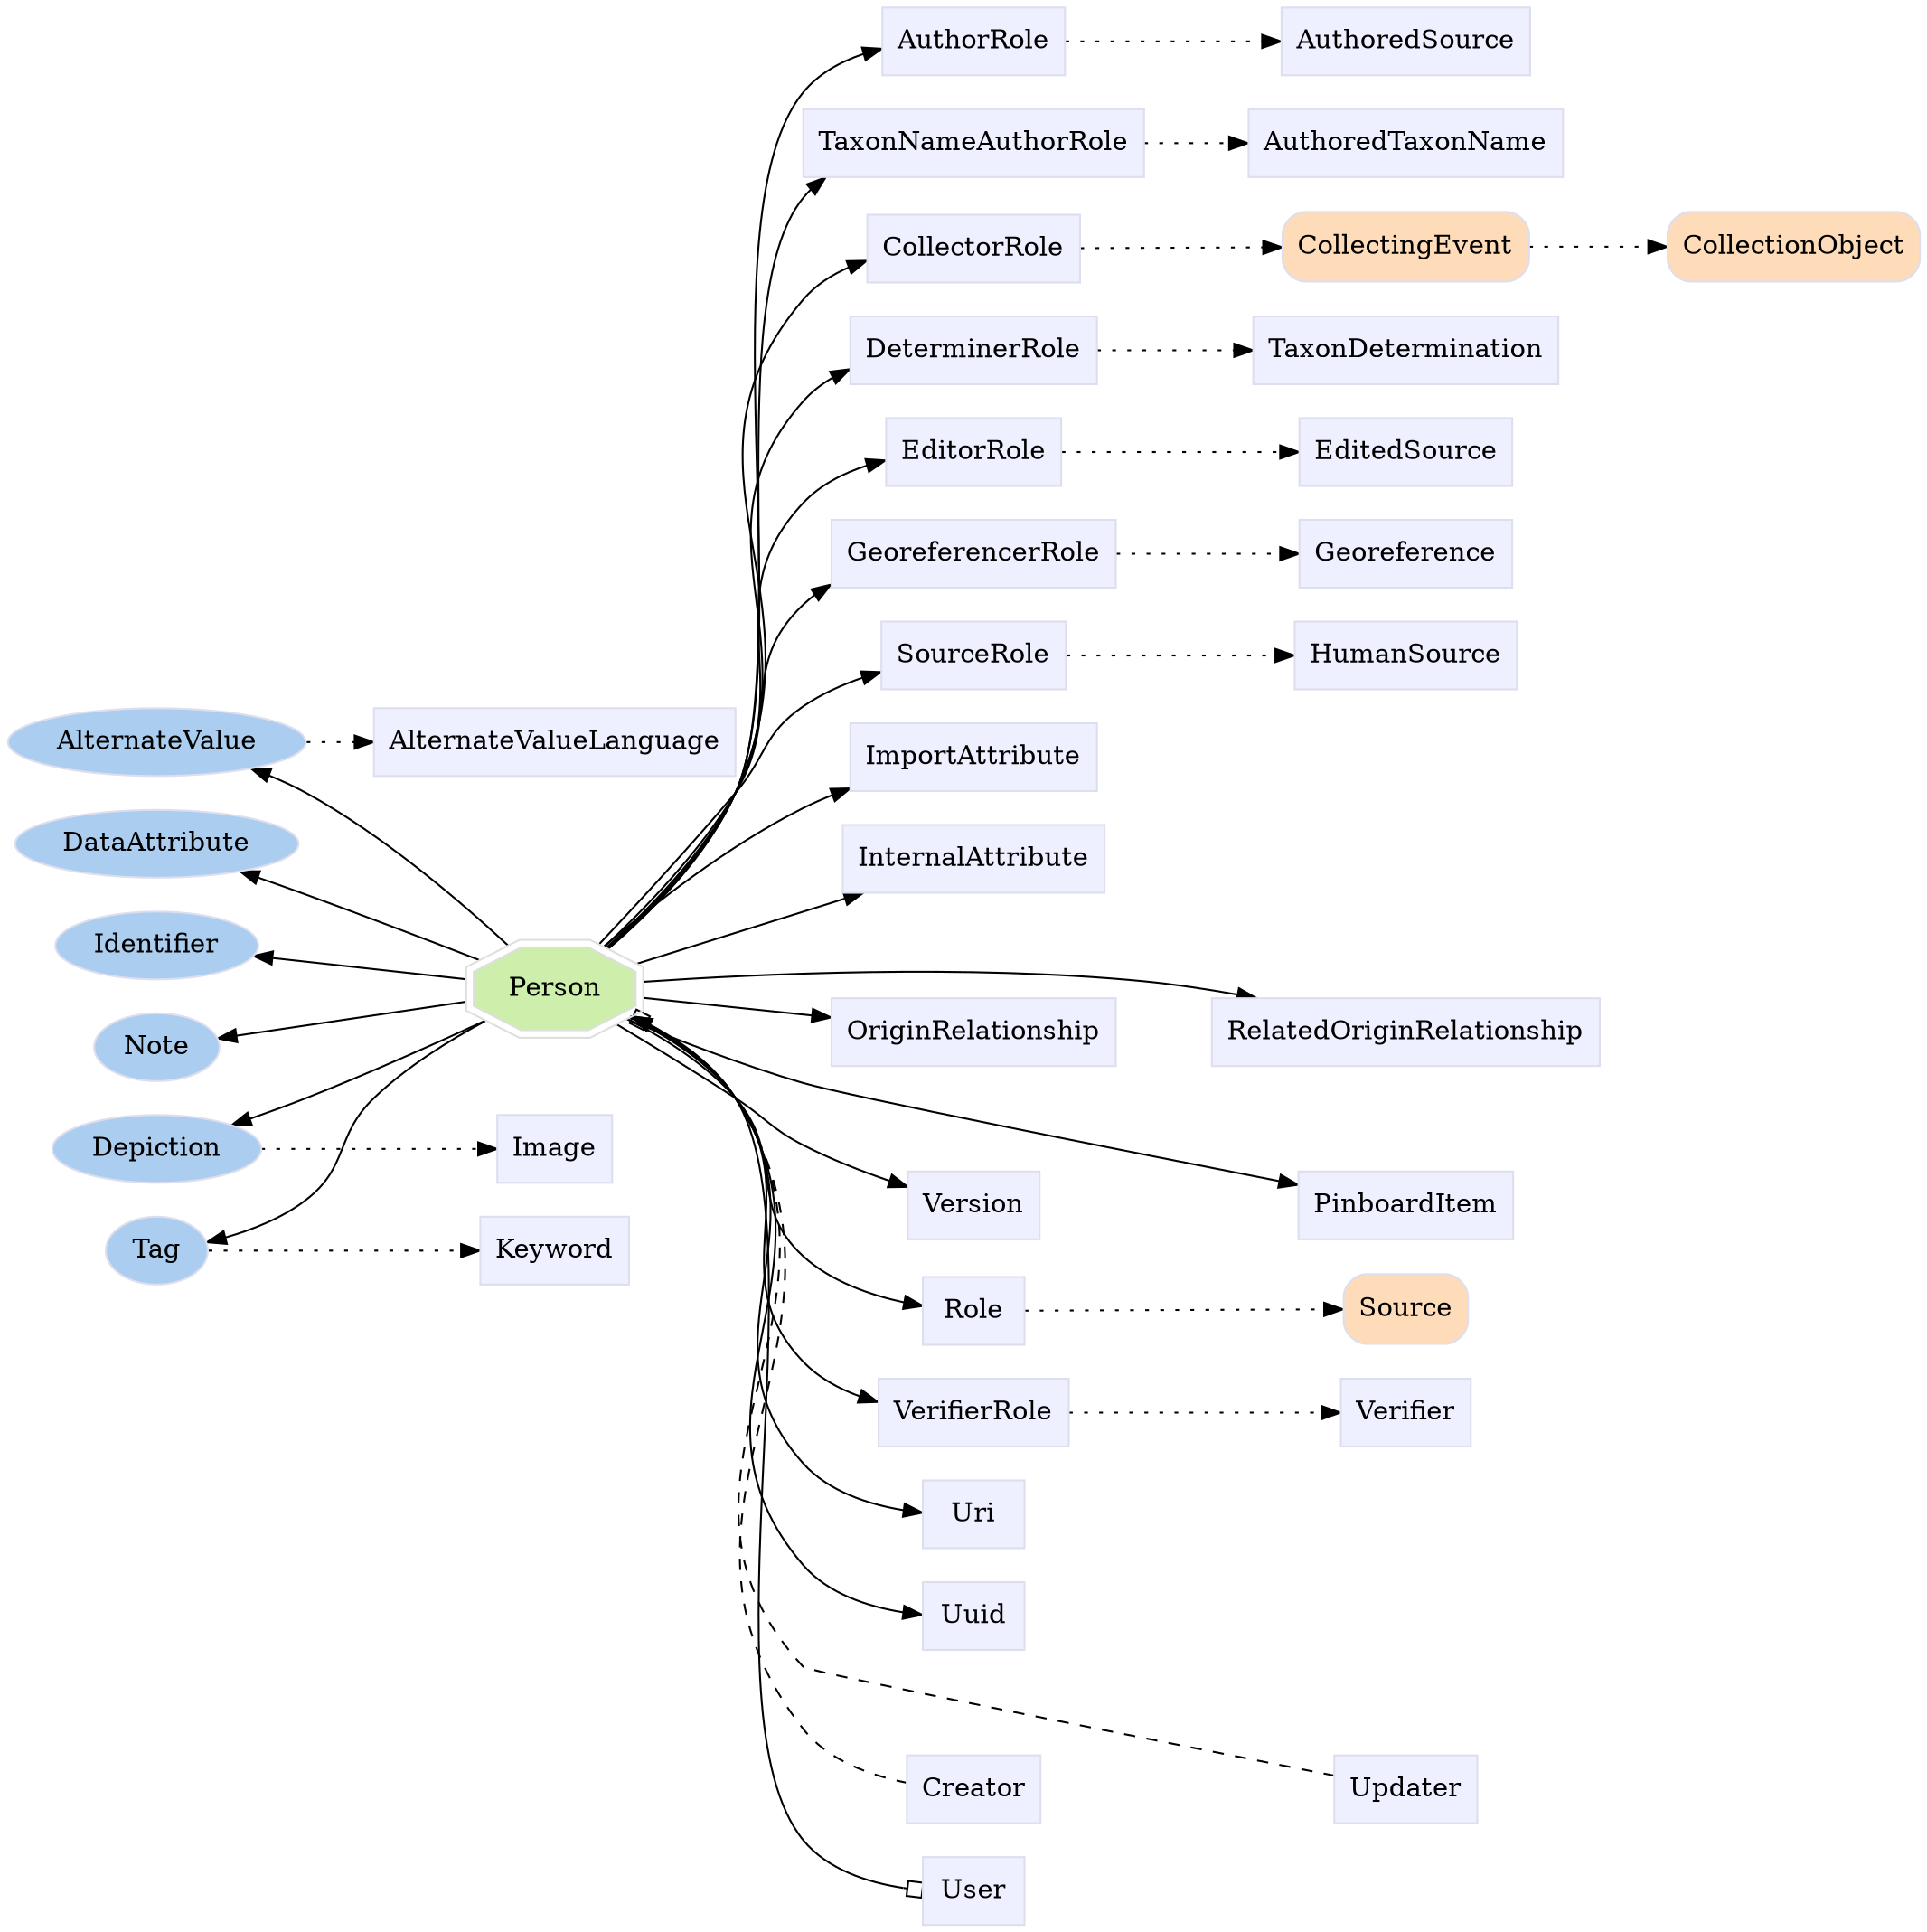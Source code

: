 digraph Person {
	graph [bb="0,0,842.89,1018",
		label="",
		outputorder=edgesfirst,
		rankdir=LR
	];
	node [label="\N"];
	subgraph annotator_cluster {
		graph [rank=min];
		AlternateValue	[color="#dddeee",
			fillcolor="#abcdef",
			group=annotator,
			height=0.5,
			href="/develop/Data/models.html#alternate-value",
			label=AlternateValue,
			pos="66.194,630",
			shape=oval,
			style=filled,
			target=_top,
			width=1.8387];
		DataAttribute	[color="#dddeee",
			fillcolor="#abcdef",
			group=annotator,
			height=0.5,
			href="/develop/Data/models.html#data-attribute",
			label=DataAttribute,
			pos="66.194,576",
			shape=oval,
			style=filled,
			target=_top,
			width=1.7108];
		Depiction	[color="#dddeee",
			fillcolor="#abcdef",
			group=annotator,
			height=0.5,
			href="/develop/Data/models.html#depiction",
			label=Depiction,
			pos="66.194,414",
			shape=oval,
			style=filled,
			target=_top,
			width=1.3127];
		Identifier	[color="#dddeee",
			fillcolor="#abcdef",
			group=annotator,
			height=0.5,
			href="/develop/Data/models.html#identifier",
			label=Identifier,
			pos="66.194,522",
			shape=oval,
			style=filled,
			target=_top,
			width=1.2558];
		Tag	[color="#dddeee",
			fillcolor="#abcdef",
			group=annotator,
			height=0.5,
			href="/develop/Data/models.html#tag",
			label=Tag,
			pos="66.194,360",
			shape=oval,
			style=filled,
			target=_top,
			width=0.75];
		Note	[color="#dddeee",
			fillcolor="#abcdef",
			group=annotator,
			height=0.5,
			href="/develop/Data/models.html#note",
			label=Note,
			pos="66.194,468",
			shape=oval,
			style=filled,
			target=_top,
			width=0.80088];
	}
	subgraph core {
		CollectingEvent	[color="#dddeee",
			fillcolor="#fedcba",
			group=core,
			height=0.51389,
			href="/develop/Data/models.html#collecting-event",
			label=CollectingEvent,
			pos="618.26,891",
			shape=Mrecord,
			style=filled,
			target=_top,
			width=1.441];
		CollectionObject	[color="#dddeee",
			fillcolor="#fedcba",
			group=core,
			height=0.51389,
			href="/develop/Data/models.html#collection-object",
			label=CollectionObject,
			pos="788.76,891",
			shape=Mrecord,
			style=filled,
			target=_top,
			width=1.5035];
		Source	[color="#dddeee",
			fillcolor="#fedcba",
			group=core,
			height=0.51389,
			href="/develop/Data/models.html#source",
			label=Source,
			pos="618.26,327",
			shape=Mrecord,
			style=filled,
			target=_top,
			width=0.75];
	}
	subgraph supporting {
		Person	[color="#dedede",
			fillcolor="#cdefab",
			group=target,
			height=0.61111,
			href="/develop/Data/models.html#person",
			label=Person,
			pos="243.51,497",
			shape=doubleoctagon,
			style=filled,
			target=_top,
			width=1.1934];
		AlternateValueLanguage	[color="#dddeee",
			fillcolor="#eeefff",
			group=supporting,
			height=0.5,
			href="/develop/Data/models.html#alternate-value-language",
			label=AlternateValueLanguage,
			pos="243.51,630",
			shape=box,
			style=filled,
			target=_top,
			width=2.0868];
		AuthorRole	[color="#dddeee",
			fillcolor="#eeefff",
			group=supporting,
			height=0.5,
			href="/develop/Data/models.html#author-role",
			label=AuthorRole,
			pos="428.26,1000",
			shape=box,
			style=filled,
			target=_top,
			width=1.1076];
		AuthoredSource	[color="#dddeee",
			fillcolor="#eeefff",
			group=supporting,
			height=0.5,
			href="/develop/Data/models.html#authored-source",
			label=AuthoredSource,
			pos="618.26,1000",
			shape=box,
			style=filled,
			target=_top,
			width=1.4514];
		TaxonNameAuthorRole	[color="#dddeee",
			fillcolor="#eeefff",
			group=supporting,
			height=0.5,
			href="/develop/Data/models.html#taxon-name-author-role",
			label=TaxonNameAuthorRole,
			pos="428.26,946",
			shape=box,
			style=filled,
			target=_top,
			width=2.0451];
		AuthoredTaxonName	[color="#dddeee",
			fillcolor="#eeefff",
			group=supporting,
			height=0.5,
			href="/develop/Data/models.html#authored-taxon-name",
			label=AuthoredTaxonName,
			pos="618.26,946",
			shape=box,
			style=filled,
			target=_top,
			width=1.8681];
		CollectorRole	[color="#dddeee",
			fillcolor="#eeefff",
			group=supporting,
			height=0.5,
			href="/develop/Data/models.html#collector-role",
			label=CollectorRole,
			pos="428.26,891",
			shape=box,
			style=filled,
			target=_top,
			width=1.2743];
		DeterminerRole	[color="#dddeee",
			fillcolor="#eeefff",
			group=supporting,
			height=0.5,
			href="/develop/Data/models.html#determiner-role",
			label=DeterminerRole,
			pos="428.26,836",
			shape=box,
			style=filled,
			target=_top,
			width=1.441];
		EditorRole	[color="#dddeee",
			fillcolor="#eeefff",
			group=supporting,
			height=0.5,
			href="/develop/Data/models.html#editor-role",
			label=EditorRole,
			pos="428.26,782",
			shape=box,
			style=filled,
			target=_top,
			width=1.0451];
		EditedSource	[color="#dddeee",
			fillcolor="#eeefff",
			group=supporting,
			height=0.5,
			href="/develop/Data/models.html#edited-source",
			label=EditedSource,
			pos="618.26,782",
			shape=box,
			style=filled,
			target=_top,
			width=1.2326];
		GeoreferencerRole	[color="#dddeee",
			fillcolor="#eeefff",
			group=supporting,
			height=0.5,
			href="/develop/Data/models.html#georeferencer-role",
			label=GeoreferencerRole,
			pos="428.26,728",
			shape=box,
			style=filled,
			target=_top,
			width=1.6493];
		Georeference	[color="#dddeee",
			fillcolor="#eeefff",
			group=supporting,
			height=0.5,
			href="/develop/Data/models.html#georeference",
			label=Georeference,
			pos="618.26,728",
			shape=box,
			style=filled,
			target=_top,
			width=1.2326];
		SourceRole	[color="#dddeee",
			fillcolor="#eeefff",
			group=supporting,
			height=0.5,
			href="/develop/Data/models.html#source-role",
			label=SourceRole,
			pos="428.26,674",
			shape=box,
			style=filled,
			target=_top,
			width=1.0972];
		HumanSource	[color="#dddeee",
			fillcolor="#eeefff",
			group=supporting,
			height=0.5,
			href="/develop/Data/models.html#human-source",
			label=HumanSource,
			pos="618.26,674",
			shape=box,
			style=filled,
			target=_top,
			width=1.3056];
		Image	[color="#dddeee",
			fillcolor="#eeefff",
			group=supporting,
			height=0.5,
			href="/develop/Data/models.html#image",
			label=Image,
			pos="243.51,414",
			shape=box,
			style=filled,
			target=_top,
			width=0.75];
		ImportAttribute	[color="#dddeee",
			fillcolor="#eeefff",
			group=supporting,
			height=0.5,
			href="/develop/Data/models.html#import-attribute",
			label=ImportAttribute,
			pos="428.26,620",
			shape=box,
			style=filled,
			target=_top,
			width=1.4201];
		InternalAttribute	[color="#dddeee",
			fillcolor="#eeefff",
			group=supporting,
			height=0.5,
			href="/develop/Data/models.html#internal-attribute",
			label=InternalAttribute,
			pos="428.26,566",
			shape=box,
			style=filled,
			target=_top,
			width=1.4826];
		Keyword	[color="#dddeee",
			fillcolor="#eeefff",
			group=supporting,
			height=0.5,
			href="/develop/Data/models.html#keyword",
			label=Keyword,
			pos="243.51,360",
			shape=box,
			style=filled,
			target=_top,
			width=0.92014];
		OriginRelationship	[color="#dddeee",
			fillcolor="#eeefff",
			group=supporting,
			height=0.5,
			href="/develop/Data/models.html#origin-relationship",
			label=OriginRelationship,
			pos="428.26,474",
			shape=box,
			style=filled,
			target=_top,
			width=1.6597];
		PinboardItem	[color="#dddeee",
			fillcolor="#eeefff",
			group=supporting,
			height=0.5,
			href="/develop/Data/models.html#pinboard-item",
			label=PinboardItem,
			pos="618.26,382",
			shape=box,
			style=filled,
			target=_top,
			width=1.2535];
		RelatedOriginRelationship	[color="#dddeee",
			fillcolor="#eeefff",
			group=supporting,
			height=0.5,
			href="/develop/Data/models.html#related-origin-relationship",
			label=RelatedOriginRelationship,
			pos="618.26,474",
			shape=box,
			style=filled,
			target=_top,
			width=2.2326];
		Role	[color="#dddeee",
			fillcolor="#eeefff",
			group=supporting,
			height=0.5,
			href="/develop/Data/models.html#role",
			label=Role,
			pos="428.26,326",
			shape=box,
			style=filled,
			target=_top,
			width=0.75];
		TaxonDetermination	[color="#dddeee",
			fillcolor="#eeefff",
			group=supporting,
			height=0.5,
			href="/develop/Data/models.html#taxon-determination",
			label=TaxonDetermination,
			pos="618.26,836",
			shape=box,
			style=filled,
			target=_top,
			width=1.7951];
		Uri	[color="#dddeee",
			fillcolor="#eeefff",
			group=supporting,
			height=0.5,
			href="/develop/Data/models.html#uri",
			label=Uri,
			pos="428.26,218",
			shape=box,
			style=filled,
			target=_top,
			width=0.75];
		Uuid	[color="#dddeee",
			fillcolor="#eeefff",
			group=supporting,
			height=0.5,
			href="/develop/Data/models.html#uuid",
			label=Uuid,
			pos="428.26,164",
			shape=box,
			style=filled,
			target=_top,
			width=0.75];
		VerifierRole	[color="#dddeee",
			fillcolor="#eeefff",
			group=supporting,
			height=0.5,
			href="/develop/Data/models.html#verifier-role",
			label=VerifierRole,
			pos="428.26,272",
			shape=box,
			style=filled,
			target=_top,
			width=1.1493];
		Verifier	[color="#dddeee",
			fillcolor="#eeefff",
			group=supporting,
			height=0.5,
			href="/develop/Data/models.html#verifier",
			label=Verifier,
			pos="618.26,272",
			shape=box,
			style=filled,
			target=_top,
			width=0.79514];
		Version	[color="#dddeee",
			fillcolor="#eeefff",
			group=supporting,
			height=0.5,
			href="/develop/Data/models.html#version",
			label=Version,
			pos="428.26,382",
			shape=box,
			style=filled,
			target=_top,
			width=0.79514];
		Creator	[color="#dddeee",
			fillcolor="#eeefff",
			group=supporting,
			height=0.5,
			href="/develop/Data/models.html#creator",
			label=Creator,
			pos="428.26,72",
			shape=box,
			style=filled,
			target=_top,
			width=0.78472];
		Updater	[color="#dddeee",
			fillcolor="#eeefff",
			group=supporting,
			height=0.5,
			href="/develop/Data/models.html#updater",
			label=Updater,
			pos="618.26,72",
			shape=box,
			style=filled,
			target=_top,
			width=0.82639];
		User	[color="#dddeee",
			fillcolor="#eeefff",
			group=supporting,
			height=0.5,
			href="/develop/Data/models.html#user",
			label=User,
			pos="428.26,18",
			shape=box,
			style=filled,
			target=_top,
			width=0.75];
	}
	AlternateValue -> AlternateValueLanguage	[pos="e,168.02,630 132.48,630 140.35,630 148.48,630 156.6,630",
		style=dotted];
	Depiction -> Image	[pos="e,216.21,414 113.72,414 142.26,414 178.33,414 205.03,414",
		style=dotted];
	Tag -> Keyword	[pos="e,210.12,360 93.441,360 121.3,360 165.78,360 198.91,360",
		style=dotted];
	CollectingEvent -> CollectionObject	[pos="e,734.29,891 670.28,891 686.88,891 705.54,891 723.02,891",
		style=dotted];
	Person -> AlternateValue	[pos="e,108.38,615.69 224.55,518.57 204.18,541.92 169.03,579.02 132.39,603 128.01,605.87 123.27,608.53 118.42,610.98"];
	Person -> DataAttribute	[pos="e,103.53,561.32 211.37,512.2 189.42,522.79 159.26,537.1 132.39,549 126.43,551.64 120.14,554.34 113.9,556.98"];
	Person -> Depiction	[pos="e,99.907,426.97 212.91,481.15 190.91,469.58 160.05,453.74 132.39,441 125.36,437.76 117.83,434.48 110.48,431.37"];
	Person -> Identifier	[pos="e,109.19,516.01 200.25,503.03 176.31,506.44 146.13,510.74 120.57,514.39"];
	Person -> Tag	[pos="e,91.956,366.44 215.37,479.78 200.5,469.58 182.33,455.79 168.39,441 148.6,420.01 154.68,405.31 132.39,387 123.77,379.92 113.03,374.46 \
102.77,370.36"];
	Person -> Note	[pos="e,94.587,472.53 200.3,490.02 171.58,485.27 133.86,479.03 105.91,474.4"];
	Person -> AuthorRole	[pos="e,387.99,993.9 264.05,517.84 281.63,537.96 306.51,570.14 318.64,603 347.25,680.5 304.25,907.53 354.64,973 360.48,980.59 368.68,986.04 \
377.48,989.96"];
	Person -> TaxonNameAuthorRole	[pos="e,364.48,927.55 263.93,517.89 281.42,538.04 306.23,570.24 318.64,603 343.59,668.89 311.53,862.27 354.64,918 355.16,918.68 355.71,\
919.35 356.27,920"];
	Person -> CollectorRole	[pos="e,382.13,881.96 263.75,517.96 281.12,538.16 305.84,570.39 318.64,603 361.25,711.6 282.18,771.58 354.64,863 359.32,868.91 365.41,\
873.57 372.07,877.25"];
	Person -> DeterminerRole	[pos="e,376.01,824.74 263.49,518.06 280.67,538.34 305.27,570.62 318.64,603 354.11,688.91 295.19,737.55 354.64,809 357.92,812.95 361.84,\
816.31 366.13,819.19"];
	Person -> EditorRole	[pos="e,390.28,775.72 263.05,518.25 279.92,538.66 304.31,571.03 318.64,603 347.04,666.35 308.67,702.98 354.64,755 361.3,762.54 370.28,\
767.98 379.64,771.91"];
	Person -> GeoreferencerRole	[pos="e,368.57,711.54 262.19,518.67 278.45,539.38 302.43,571.95 318.64,603 340.11,644.13 321.89,668.13 354.64,701 356.17,702.54 357.79,\
703.99 359.5,705.36"];
	Person -> SourceRole	[pos="e,388.57,664.27 259.83,519.3 287.08,558.78 342.33,637.7 354.64,647 361.66,652.3 369.83,656.65 378.11,660.2"];
	Person -> ImportAttribute	[pos="e,376.94,604.01 263.87,517.83 284.6,539.13 319.32,572 354.64,593 358.43,595.26 362.45,597.38 366.56,599.36"];
	Person -> InternalAttribute	[pos="e,378.55,547.61 280.18,510.47 305.16,519.9 339.12,532.72 368.11,543.67"];
	Person -> OriginRelationship	[pos="e,368.15,481.44 286.9,491.67 307.65,489.05 333.19,485.84 356.76,482.87"];
	Person -> PinboardItem	[pos="e,572.88,392.51 274.75,481.45 296.54,470.7 326.87,456.65 354.64,447 374.14,440.22 490.76,412.09 561.88,395.13"];
	Person -> RelatedOriginRelationship	[pos="e,550,492.48 286.58,501 337.68,505.09 426.42,509.71 501.89,501 513.94,499.61 526.55,497.43 538.84,494.89"];
	Person -> Role	[pos="e,400.95,331.17 273.17,480.53 288.31,470.65 306.27,456.93 318.64,441 344.05,408.27 325.1,384.06 354.64,355 364.37,345.43 377.66,\
338.9 390.21,334.5"];
	Person -> Uri	[pos="e,401.04,221.22 274.94,481.26 290.42,471.69 308.14,458.02 318.64,441 365.14,365.62 297.7,312.84 354.64,245 363.53,234.4 377.01,227.96 \
389.94,224.05"];
	Person -> Uuid	[pos="e,400.86,167.07 275.2,481.42 290.76,471.9 308.47,458.22 318.64,441 375.72,344.34 284.14,278.36 354.64,191 363.33,180.23 376.76,173.76 \
389.72,169.87"];
	Person -> VerifierRole	[pos="e,386.59,279.58 274.49,480.98 289.84,471.32 307.58,457.66 318.64,441 354.65,386.76 311.14,347.45 354.64,299 360.45,292.53 367.96,\
287.6 375.94,283.85"];
	Person -> Version	[pos="e,399.28,392.56 268.9,478.56 300.99,454.31 353.49,414.67 354.64,414 365.36,407.71 377.53,401.89 388.81,396.97"];
	Person -> Creator	[dir=back,
		pos="s,275.45,481.57 284.78,475.54 297.7,466.6 310.71,455.01 318.64,441 392.84,309.92 265.76,225.62 354.64,104 365.29,89.427 384.06,81.389 \
399.84,77.014",
		style=dashed];
	Person -> Updater	[dir=back,
		pos="s,275.37,481.52 284.69,475.49 297.6,466.54 310.63,454.96 318.64,441 386.34,322.99 264.62,239.02 354.64,137 358.57,132.54 520.61,\
94.466 588.16,78.746",
		style=dashed];
	Person -> User	[arrowhead=obox,
		arrowtail=obox,
		dir=both,
		pos="s,275.56,481.63 e,400.96,20.795 284.15,476.12 297.33,467.13 310.67,455.34 318.64,441 361.56,363.76 300.97,115.2 354.64,45 363.36,\
33.589 377.44,27 390.9,23.195"];
	AuthorRole -> AuthoredSource	[pos="e,565.51,1000 468.22,1000 492.98,1000 525.62,1000 554.04,1000",
		style=dotted];
	TaxonNameAuthorRole -> AuthoredTaxonName	[pos="e,550.8,946 502.22,946 514.47,946 527.22,946 539.58,946",
		style=dotted];
	CollectorRole -> CollectingEvent	[pos="e,565.96,891 474.29,891 498.33,891 528.29,891 554.57,891",
		style=dotted];
	DeterminerRole -> TaxonDetermination	[pos="e,553.19,836 480.63,836 499.53,836 521.34,836 541.91,836",
		style=dotted];
	EditorRole -> EditedSource	[pos="e,573.39,782 465.96,782 493.25,782 530.95,782 561.9,782",
		style=dotted];
	GeoreferencerRole -> Georeference	[pos="e,573.6,728 487.97,728 511.66,728 538.84,728 562.15,728",
		style=dotted];
	SourceRole -> HumanSource	[pos="e,571.06,674 468.22,674 494.61,674 529.95,674 559.59,674",
		style=dotted];
	OriginRelationship -> RelatedOriginRelationship	[pos="e,537.68,474 488.49,474 500.56,474 513.52,474 526.4,474",
		style=invis];
	Role -> Source	[pos="e,591.04,326.86 455.4,326.14 487.72,326.31 542.96,326.6 579.78,326.8",
		style=dotted];
	Role -> Verifier	[pos="e,589.2,280.06 455.4,318.49 487.31,309.33 541.57,293.74 578.38,283.17",
		style=invis];
	VerifierRole -> Verifier	[pos="e,589.34,272 470.06,272 502.04,272 546.28,272 577.89,272",
		style=dotted];
	Version -> PinboardItem	[pos="e,572.99,382 457,382 484.44,382 527.2,382 561.66,382",
		style=invis];
	Creator -> Updater	[pos="e,588.17,72 457,72 488.71,72 540.87,72 577.04,72",
		style=invis];
}
